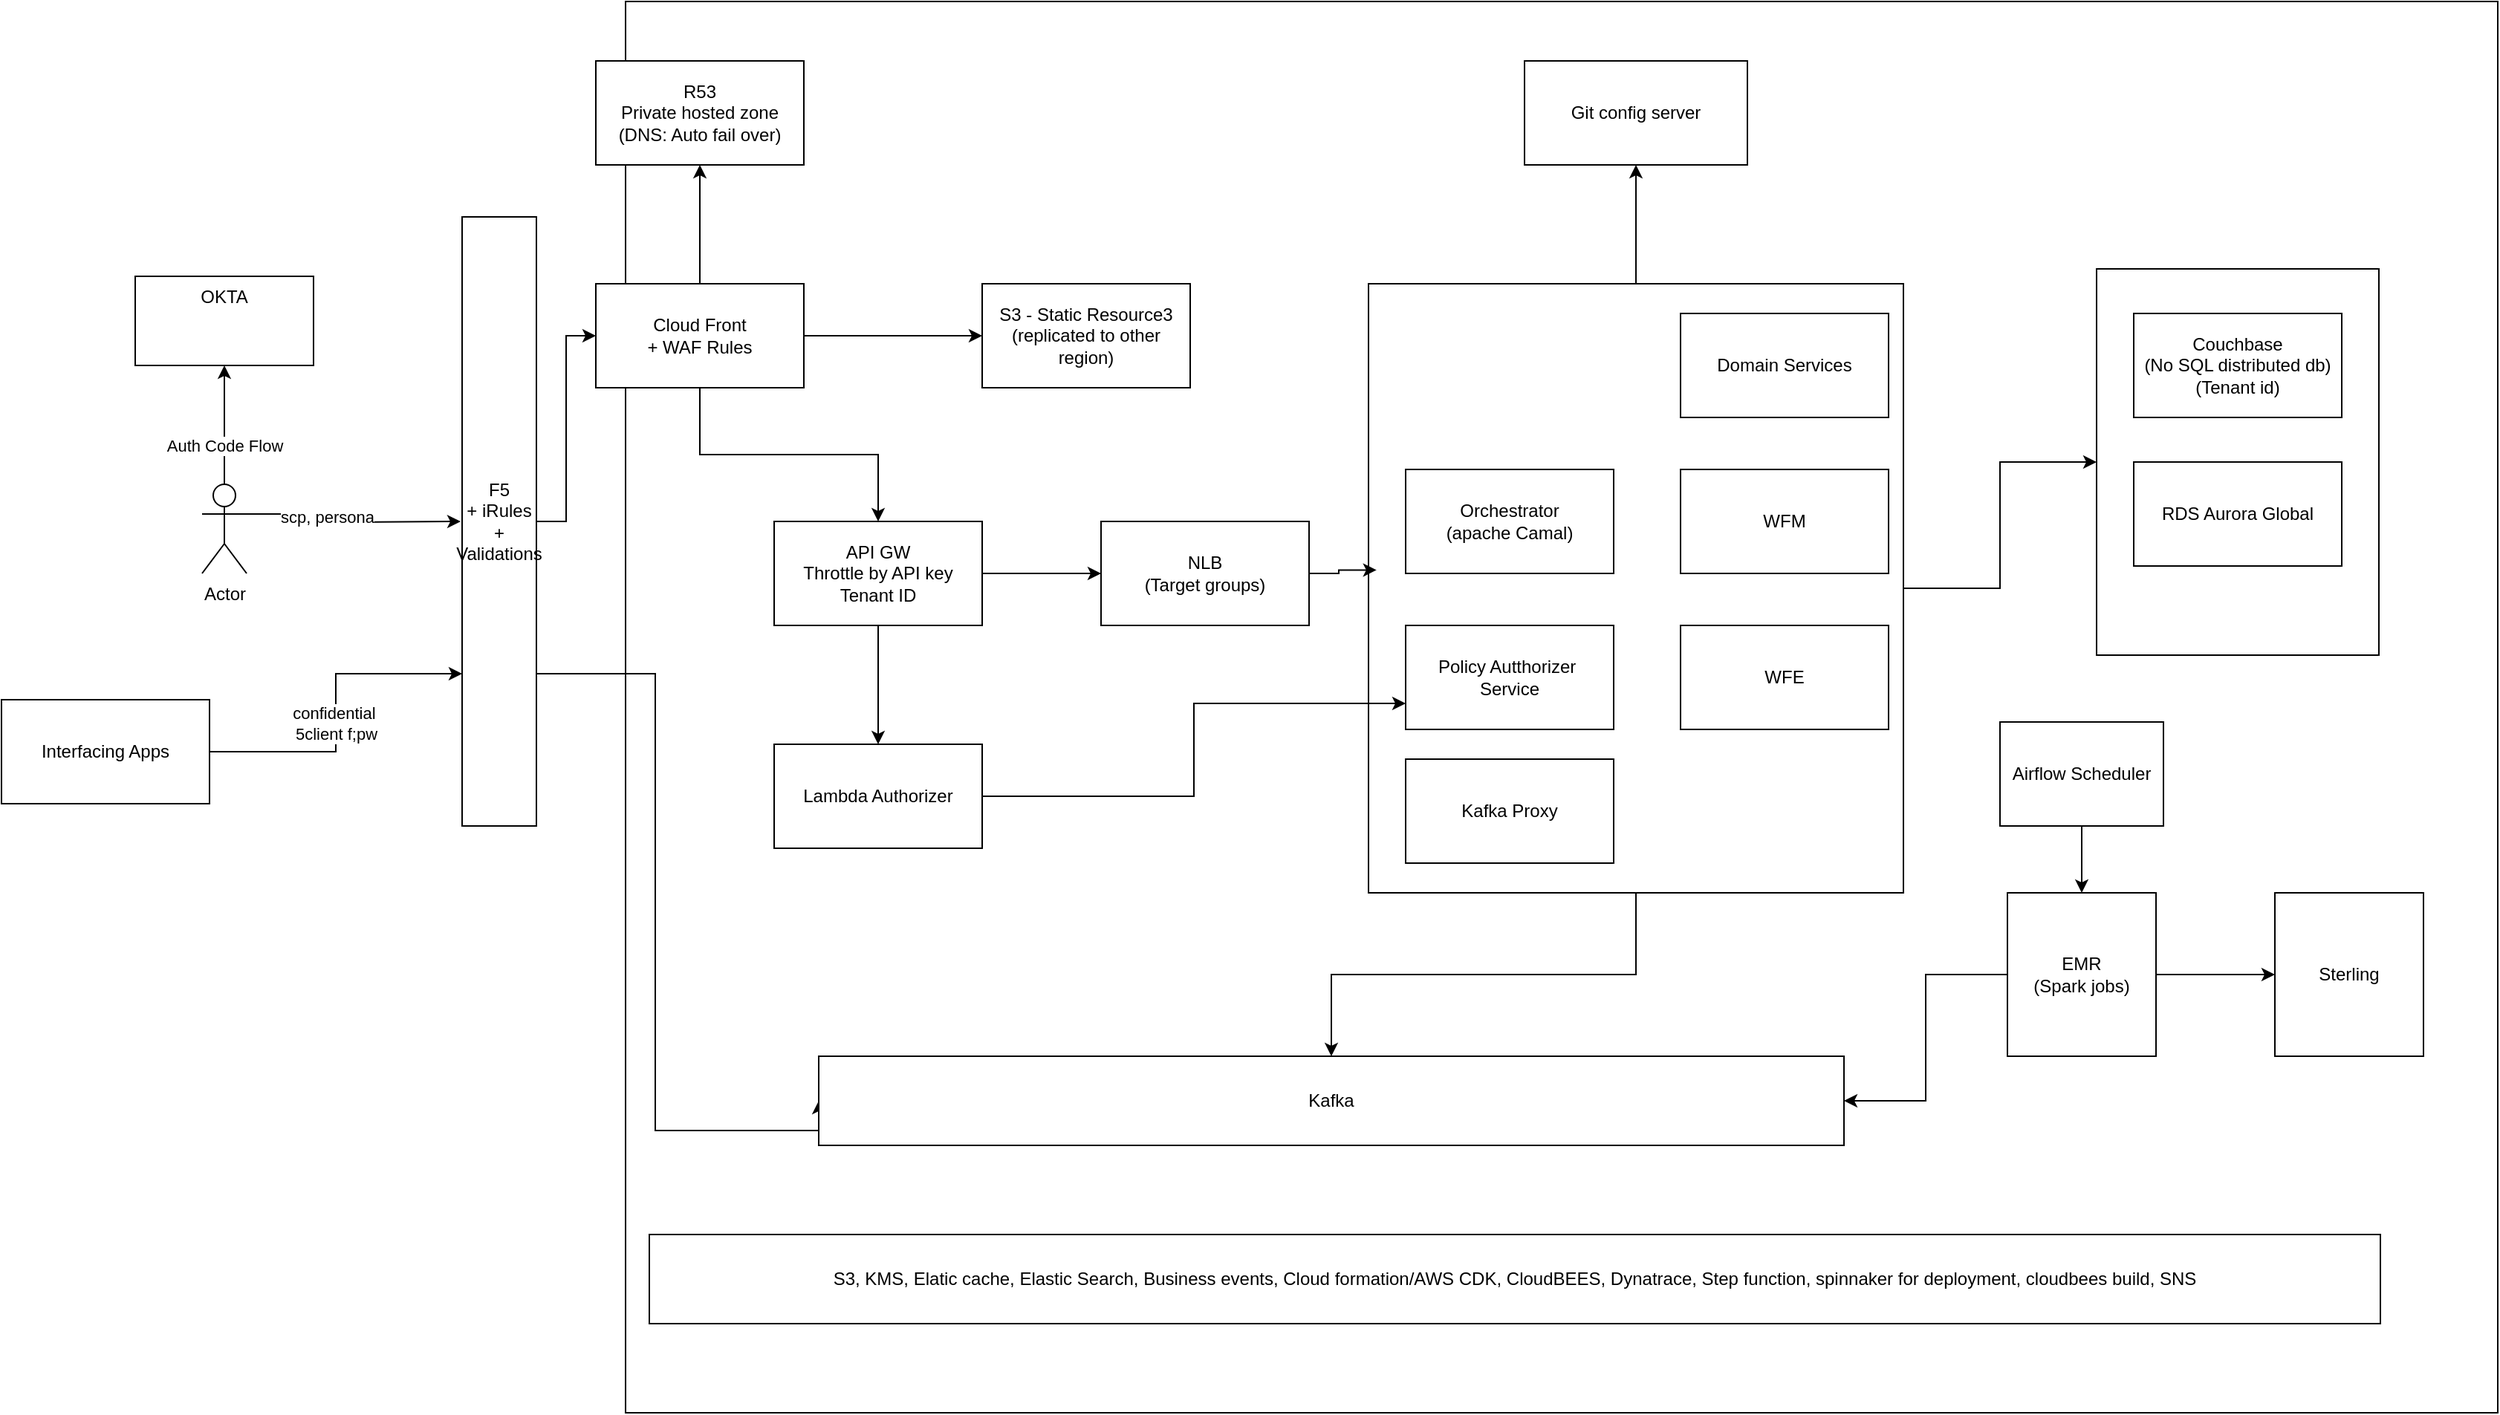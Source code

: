 <mxfile version="24.8.3">
  <diagram name="Page-1" id="MdFUuiO9aswlXjgDGJG3">
    <mxGraphModel dx="2330" dy="1759" grid="1" gridSize="10" guides="1" tooltips="1" connect="1" arrows="1" fold="1" page="1" pageScale="1" pageWidth="850" pageHeight="1100" math="0" shadow="0">
      <root>
        <mxCell id="0" />
        <mxCell id="1" parent="0" />
        <mxCell id="KE8k6S72q1i-HY503mFW-54" value="" style="rounded=0;whiteSpace=wrap;html=1;" vertex="1" parent="1">
          <mxGeometry x="220" y="-60" width="1260" height="950" as="geometry" />
        </mxCell>
        <mxCell id="KE8k6S72q1i-HY503mFW-40" style="edgeStyle=orthogonalEdgeStyle;rounded=0;orthogonalLoop=1;jettySize=auto;html=1;exitX=1;exitY=0.5;exitDx=0;exitDy=0;entryX=0;entryY=0.5;entryDx=0;entryDy=0;" edge="1" parent="1" source="KE8k6S72q1i-HY503mFW-37" target="KE8k6S72q1i-HY503mFW-33">
          <mxGeometry relative="1" as="geometry" />
        </mxCell>
        <mxCell id="KE8k6S72q1i-HY503mFW-44" style="edgeStyle=orthogonalEdgeStyle;rounded=0;orthogonalLoop=1;jettySize=auto;html=1;exitX=0.5;exitY=1;exitDx=0;exitDy=0;" edge="1" parent="1" source="KE8k6S72q1i-HY503mFW-37" target="KE8k6S72q1i-HY503mFW-30">
          <mxGeometry relative="1" as="geometry" />
        </mxCell>
        <mxCell id="KE8k6S72q1i-HY503mFW-46" value="" style="edgeStyle=orthogonalEdgeStyle;rounded=0;orthogonalLoop=1;jettySize=auto;html=1;" edge="1" parent="1" source="KE8k6S72q1i-HY503mFW-37" target="KE8k6S72q1i-HY503mFW-45">
          <mxGeometry relative="1" as="geometry" />
        </mxCell>
        <mxCell id="KE8k6S72q1i-HY503mFW-37" value="" style="rounded=0;whiteSpace=wrap;html=1;" vertex="1" parent="1">
          <mxGeometry x="720" y="130" width="360" height="410" as="geometry" />
        </mxCell>
        <mxCell id="KE8k6S72q1i-HY503mFW-33" value="" style="rounded=0;whiteSpace=wrap;html=1;" vertex="1" parent="1">
          <mxGeometry x="1210" y="120" width="190" height="260" as="geometry" />
        </mxCell>
        <mxCell id="KE8k6S72q1i-HY503mFW-26" style="edgeStyle=orthogonalEdgeStyle;rounded=0;orthogonalLoop=1;jettySize=auto;html=1;exitX=1;exitY=0.5;exitDx=0;exitDy=0;entryX=0;entryY=0.5;entryDx=0;entryDy=0;" edge="1" parent="1" source="KE8k6S72q1i-HY503mFW-1" target="KE8k6S72q1i-HY503mFW-2">
          <mxGeometry relative="1" as="geometry" />
        </mxCell>
        <mxCell id="KE8k6S72q1i-HY503mFW-43" style="edgeStyle=orthogonalEdgeStyle;rounded=0;orthogonalLoop=1;jettySize=auto;html=1;exitX=1;exitY=0.75;exitDx=0;exitDy=0;entryX=0;entryY=0.5;entryDx=0;entryDy=0;" edge="1" parent="1" source="KE8k6S72q1i-HY503mFW-1" target="KE8k6S72q1i-HY503mFW-30">
          <mxGeometry relative="1" as="geometry">
            <Array as="points">
              <mxPoint x="240" y="393" />
              <mxPoint x="240" y="700" />
            </Array>
          </mxGeometry>
        </mxCell>
        <mxCell id="KE8k6S72q1i-HY503mFW-1" value="F5&lt;div&gt;+ iRules&lt;/div&gt;&lt;div&gt;+ Validations&lt;/div&gt;" style="rounded=0;whiteSpace=wrap;html=1;" vertex="1" parent="1">
          <mxGeometry x="110" y="85" width="50" height="410" as="geometry" />
        </mxCell>
        <mxCell id="KE8k6S72q1i-HY503mFW-4" value="" style="edgeStyle=orthogonalEdgeStyle;rounded=0;orthogonalLoop=1;jettySize=auto;html=1;" edge="1" parent="1" source="KE8k6S72q1i-HY503mFW-2" target="KE8k6S72q1i-HY503mFW-3">
          <mxGeometry relative="1" as="geometry" />
        </mxCell>
        <mxCell id="KE8k6S72q1i-HY503mFW-6" value="" style="edgeStyle=orthogonalEdgeStyle;rounded=0;orthogonalLoop=1;jettySize=auto;html=1;" edge="1" parent="1" source="KE8k6S72q1i-HY503mFW-2" target="KE8k6S72q1i-HY503mFW-5">
          <mxGeometry relative="1" as="geometry" />
        </mxCell>
        <mxCell id="KE8k6S72q1i-HY503mFW-8" value="" style="edgeStyle=orthogonalEdgeStyle;rounded=0;orthogonalLoop=1;jettySize=auto;html=1;" edge="1" parent="1" source="KE8k6S72q1i-HY503mFW-2" target="KE8k6S72q1i-HY503mFW-7">
          <mxGeometry relative="1" as="geometry" />
        </mxCell>
        <mxCell id="KE8k6S72q1i-HY503mFW-2" value="Cloud Front&lt;div&gt;+ WAF Rules&lt;/div&gt;" style="rounded=0;whiteSpace=wrap;html=1;" vertex="1" parent="1">
          <mxGeometry x="200" y="130" width="140" height="70" as="geometry" />
        </mxCell>
        <mxCell id="KE8k6S72q1i-HY503mFW-3" value="R53&lt;div&gt;Private hosted zone&lt;br&gt;&lt;div&gt;(DNS: Auto fail over)&lt;/div&gt;&lt;/div&gt;" style="rounded=0;whiteSpace=wrap;html=1;" vertex="1" parent="1">
          <mxGeometry x="200" y="-20" width="140" height="70" as="geometry" />
        </mxCell>
        <mxCell id="KE8k6S72q1i-HY503mFW-5" value="S3 - Static Resource3&lt;div&gt;(replicated to other region)&lt;/div&gt;" style="rounded=0;whiteSpace=wrap;html=1;" vertex="1" parent="1">
          <mxGeometry x="460" y="130" width="140" height="70" as="geometry" />
        </mxCell>
        <mxCell id="KE8k6S72q1i-HY503mFW-10" value="" style="edgeStyle=orthogonalEdgeStyle;rounded=0;orthogonalLoop=1;jettySize=auto;html=1;" edge="1" parent="1" source="KE8k6S72q1i-HY503mFW-7" target="KE8k6S72q1i-HY503mFW-9">
          <mxGeometry relative="1" as="geometry" />
        </mxCell>
        <mxCell id="KE8k6S72q1i-HY503mFW-14" value="" style="edgeStyle=orthogonalEdgeStyle;rounded=0;orthogonalLoop=1;jettySize=auto;html=1;" edge="1" parent="1" source="KE8k6S72q1i-HY503mFW-7" target="KE8k6S72q1i-HY503mFW-13">
          <mxGeometry relative="1" as="geometry" />
        </mxCell>
        <mxCell id="KE8k6S72q1i-HY503mFW-7" value="API GW&lt;div&gt;Throttle by API key&lt;/div&gt;&lt;div&gt;Tenant ID&lt;/div&gt;" style="rounded=0;whiteSpace=wrap;html=1;" vertex="1" parent="1">
          <mxGeometry x="320" y="290" width="140" height="70" as="geometry" />
        </mxCell>
        <mxCell id="KE8k6S72q1i-HY503mFW-9" value="Lambda Authorizer" style="rounded=0;whiteSpace=wrap;html=1;" vertex="1" parent="1">
          <mxGeometry x="320" y="440" width="140" height="70" as="geometry" />
        </mxCell>
        <mxCell id="KE8k6S72q1i-HY503mFW-11" value="Policy Autthorizer&amp;nbsp; Service" style="rounded=0;whiteSpace=wrap;html=1;" vertex="1" parent="1">
          <mxGeometry x="745" y="360" width="140" height="70" as="geometry" />
        </mxCell>
        <mxCell id="KE8k6S72q1i-HY503mFW-16" value="" style="edgeStyle=orthogonalEdgeStyle;rounded=0;orthogonalLoop=1;jettySize=auto;html=1;exitX=1;exitY=0.5;exitDx=0;exitDy=0;entryX=0;entryY=0.75;entryDx=0;entryDy=0;" edge="1" parent="1" source="KE8k6S72q1i-HY503mFW-9" target="KE8k6S72q1i-HY503mFW-11">
          <mxGeometry relative="1" as="geometry" />
        </mxCell>
        <mxCell id="KE8k6S72q1i-HY503mFW-36" value="" style="edgeStyle=orthogonalEdgeStyle;rounded=0;orthogonalLoop=1;jettySize=auto;html=1;entryX=0.015;entryY=0.47;entryDx=0;entryDy=0;entryPerimeter=0;" edge="1" parent="1" source="KE8k6S72q1i-HY503mFW-13" target="KE8k6S72q1i-HY503mFW-37">
          <mxGeometry relative="1" as="geometry" />
        </mxCell>
        <mxCell id="KE8k6S72q1i-HY503mFW-13" value="NLB&lt;div&gt;(Target groups)&lt;/div&gt;" style="rounded=0;whiteSpace=wrap;html=1;" vertex="1" parent="1">
          <mxGeometry x="540" y="290" width="140" height="70" as="geometry" />
        </mxCell>
        <mxCell id="KE8k6S72q1i-HY503mFW-15" value="Orchestrator&lt;div&gt;(apache Camal)&lt;/div&gt;" style="rounded=0;whiteSpace=wrap;html=1;" vertex="1" parent="1">
          <mxGeometry x="745" y="255" width="140" height="70" as="geometry" />
        </mxCell>
        <mxCell id="KE8k6S72q1i-HY503mFW-17" value="Domain Services" style="rounded=0;whiteSpace=wrap;html=1;" vertex="1" parent="1">
          <mxGeometry x="930" y="150" width="140" height="70" as="geometry" />
        </mxCell>
        <mxCell id="KE8k6S72q1i-HY503mFW-21" value="" style="edgeStyle=orthogonalEdgeStyle;rounded=0;orthogonalLoop=1;jettySize=auto;html=1;" edge="1" parent="1" source="KE8k6S72q1i-HY503mFW-19" target="KE8k6S72q1i-HY503mFW-20">
          <mxGeometry relative="1" as="geometry" />
        </mxCell>
        <mxCell id="KE8k6S72q1i-HY503mFW-48" value="Auth Code Flow" style="edgeLabel;html=1;align=center;verticalAlign=middle;resizable=0;points=[];" vertex="1" connectable="0" parent="KE8k6S72q1i-HY503mFW-21">
          <mxGeometry x="-0.34" relative="1" as="geometry">
            <mxPoint as="offset" />
          </mxGeometry>
        </mxCell>
        <mxCell id="KE8k6S72q1i-HY503mFW-22" value="" style="edgeStyle=orthogonalEdgeStyle;rounded=0;orthogonalLoop=1;jettySize=auto;html=1;exitX=1;exitY=0.333;exitDx=0;exitDy=0;exitPerimeter=0;" edge="1" parent="1" source="KE8k6S72q1i-HY503mFW-19">
          <mxGeometry relative="1" as="geometry">
            <mxPoint x="39" y="290" as="sourcePoint" />
            <mxPoint x="109" y="290" as="targetPoint" />
          </mxGeometry>
        </mxCell>
        <mxCell id="KE8k6S72q1i-HY503mFW-49" value="scp, persona" style="edgeLabel;html=1;align=center;verticalAlign=middle;resizable=0;points=[];" vertex="1" connectable="0" parent="KE8k6S72q1i-HY503mFW-22">
          <mxGeometry x="-0.283" y="-2" relative="1" as="geometry">
            <mxPoint as="offset" />
          </mxGeometry>
        </mxCell>
        <mxCell id="KE8k6S72q1i-HY503mFW-19" value="Actor" style="shape=umlActor;verticalLabelPosition=bottom;verticalAlign=top;html=1;outlineConnect=0;" vertex="1" parent="1">
          <mxGeometry x="-65" y="265" width="30" height="60" as="geometry" />
        </mxCell>
        <mxCell id="KE8k6S72q1i-HY503mFW-20" value="OKTA" style="whiteSpace=wrap;html=1;verticalAlign=top;" vertex="1" parent="1">
          <mxGeometry x="-110" y="125" width="120" height="60" as="geometry" />
        </mxCell>
        <mxCell id="KE8k6S72q1i-HY503mFW-23" value="Couchbase&lt;div&gt;(No SQL distributed db)&lt;/div&gt;&lt;div&gt;(Tenant id)&lt;/div&gt;" style="rounded=0;whiteSpace=wrap;html=1;" vertex="1" parent="1">
          <mxGeometry x="1235" y="150" width="140" height="70" as="geometry" />
        </mxCell>
        <mxCell id="KE8k6S72q1i-HY503mFW-27" value="RDS Aurora Global" style="rounded=0;whiteSpace=wrap;html=1;" vertex="1" parent="1">
          <mxGeometry x="1235" y="250" width="140" height="70" as="geometry" />
        </mxCell>
        <mxCell id="KE8k6S72q1i-HY503mFW-30" value="Kafka" style="rounded=0;whiteSpace=wrap;html=1;" vertex="1" parent="1">
          <mxGeometry x="350" y="650" width="690" height="60" as="geometry" />
        </mxCell>
        <mxCell id="KE8k6S72q1i-HY503mFW-39" value="Kafka Proxy" style="rounded=0;whiteSpace=wrap;html=1;" vertex="1" parent="1">
          <mxGeometry x="745" y="450" width="140" height="70" as="geometry" />
        </mxCell>
        <mxCell id="KE8k6S72q1i-HY503mFW-42" style="edgeStyle=orthogonalEdgeStyle;rounded=0;orthogonalLoop=1;jettySize=auto;html=1;exitX=1;exitY=0.5;exitDx=0;exitDy=0;entryX=0;entryY=0.75;entryDx=0;entryDy=0;" edge="1" parent="1" source="KE8k6S72q1i-HY503mFW-41" target="KE8k6S72q1i-HY503mFW-1">
          <mxGeometry relative="1" as="geometry" />
        </mxCell>
        <mxCell id="KE8k6S72q1i-HY503mFW-50" value="confidential&amp;nbsp;&lt;div&gt;5client f;pw&lt;/div&gt;" style="edgeLabel;html=1;align=center;verticalAlign=middle;resizable=0;points=[];" vertex="1" connectable="0" parent="KE8k6S72q1i-HY503mFW-42">
          <mxGeometry x="-0.066" relative="1" as="geometry">
            <mxPoint as="offset" />
          </mxGeometry>
        </mxCell>
        <mxCell id="KE8k6S72q1i-HY503mFW-41" value="Interfacing Apps" style="rounded=0;whiteSpace=wrap;html=1;" vertex="1" parent="1">
          <mxGeometry x="-200" y="410" width="140" height="70" as="geometry" />
        </mxCell>
        <mxCell id="KE8k6S72q1i-HY503mFW-45" value="Git config server" style="rounded=0;whiteSpace=wrap;html=1;" vertex="1" parent="1">
          <mxGeometry x="825" y="-20" width="150" height="70" as="geometry" />
        </mxCell>
        <mxCell id="KE8k6S72q1i-HY503mFW-52" value="S3, KMS, Elatic cache, Elastic Search, Business events, Cloud formation/AWS CDK, CloudBEES, Dynatrace, Step function, spinnaker for deployment, cloudbees build, SNS" style="rounded=0;whiteSpace=wrap;html=1;" vertex="1" parent="1">
          <mxGeometry x="236" y="770" width="1165" height="60" as="geometry" />
        </mxCell>
        <mxCell id="KE8k6S72q1i-HY503mFW-55" value="WFM" style="rounded=0;whiteSpace=wrap;html=1;" vertex="1" parent="1">
          <mxGeometry x="930" y="255" width="140" height="70" as="geometry" />
        </mxCell>
        <mxCell id="KE8k6S72q1i-HY503mFW-56" value="WFE" style="rounded=0;whiteSpace=wrap;html=1;" vertex="1" parent="1">
          <mxGeometry x="930" y="360" width="140" height="70" as="geometry" />
        </mxCell>
        <mxCell id="KE8k6S72q1i-HY503mFW-60" style="edgeStyle=orthogonalEdgeStyle;rounded=0;orthogonalLoop=1;jettySize=auto;html=1;exitX=0;exitY=0.5;exitDx=0;exitDy=0;" edge="1" parent="1" source="KE8k6S72q1i-HY503mFW-59" target="KE8k6S72q1i-HY503mFW-30">
          <mxGeometry relative="1" as="geometry" />
        </mxCell>
        <mxCell id="KE8k6S72q1i-HY503mFW-64" value="" style="edgeStyle=orthogonalEdgeStyle;rounded=0;orthogonalLoop=1;jettySize=auto;html=1;" edge="1" parent="1" source="KE8k6S72q1i-HY503mFW-59" target="KE8k6S72q1i-HY503mFW-63">
          <mxGeometry relative="1" as="geometry" />
        </mxCell>
        <mxCell id="KE8k6S72q1i-HY503mFW-59" value="EMR&lt;div&gt;(Spark jobs)&lt;/div&gt;" style="rounded=0;whiteSpace=wrap;html=1;" vertex="1" parent="1">
          <mxGeometry x="1150" y="540" width="100" height="110" as="geometry" />
        </mxCell>
        <mxCell id="KE8k6S72q1i-HY503mFW-62" value="" style="edgeStyle=orthogonalEdgeStyle;rounded=0;orthogonalLoop=1;jettySize=auto;html=1;" edge="1" parent="1" source="KE8k6S72q1i-HY503mFW-61" target="KE8k6S72q1i-HY503mFW-59">
          <mxGeometry relative="1" as="geometry" />
        </mxCell>
        <mxCell id="KE8k6S72q1i-HY503mFW-61" value="Airflow Scheduler" style="rounded=0;whiteSpace=wrap;html=1;" vertex="1" parent="1">
          <mxGeometry x="1145" y="425" width="110" height="70" as="geometry" />
        </mxCell>
        <mxCell id="KE8k6S72q1i-HY503mFW-63" value="Sterling" style="rounded=0;whiteSpace=wrap;html=1;" vertex="1" parent="1">
          <mxGeometry x="1330" y="540" width="100" height="110" as="geometry" />
        </mxCell>
      </root>
    </mxGraphModel>
  </diagram>
</mxfile>
